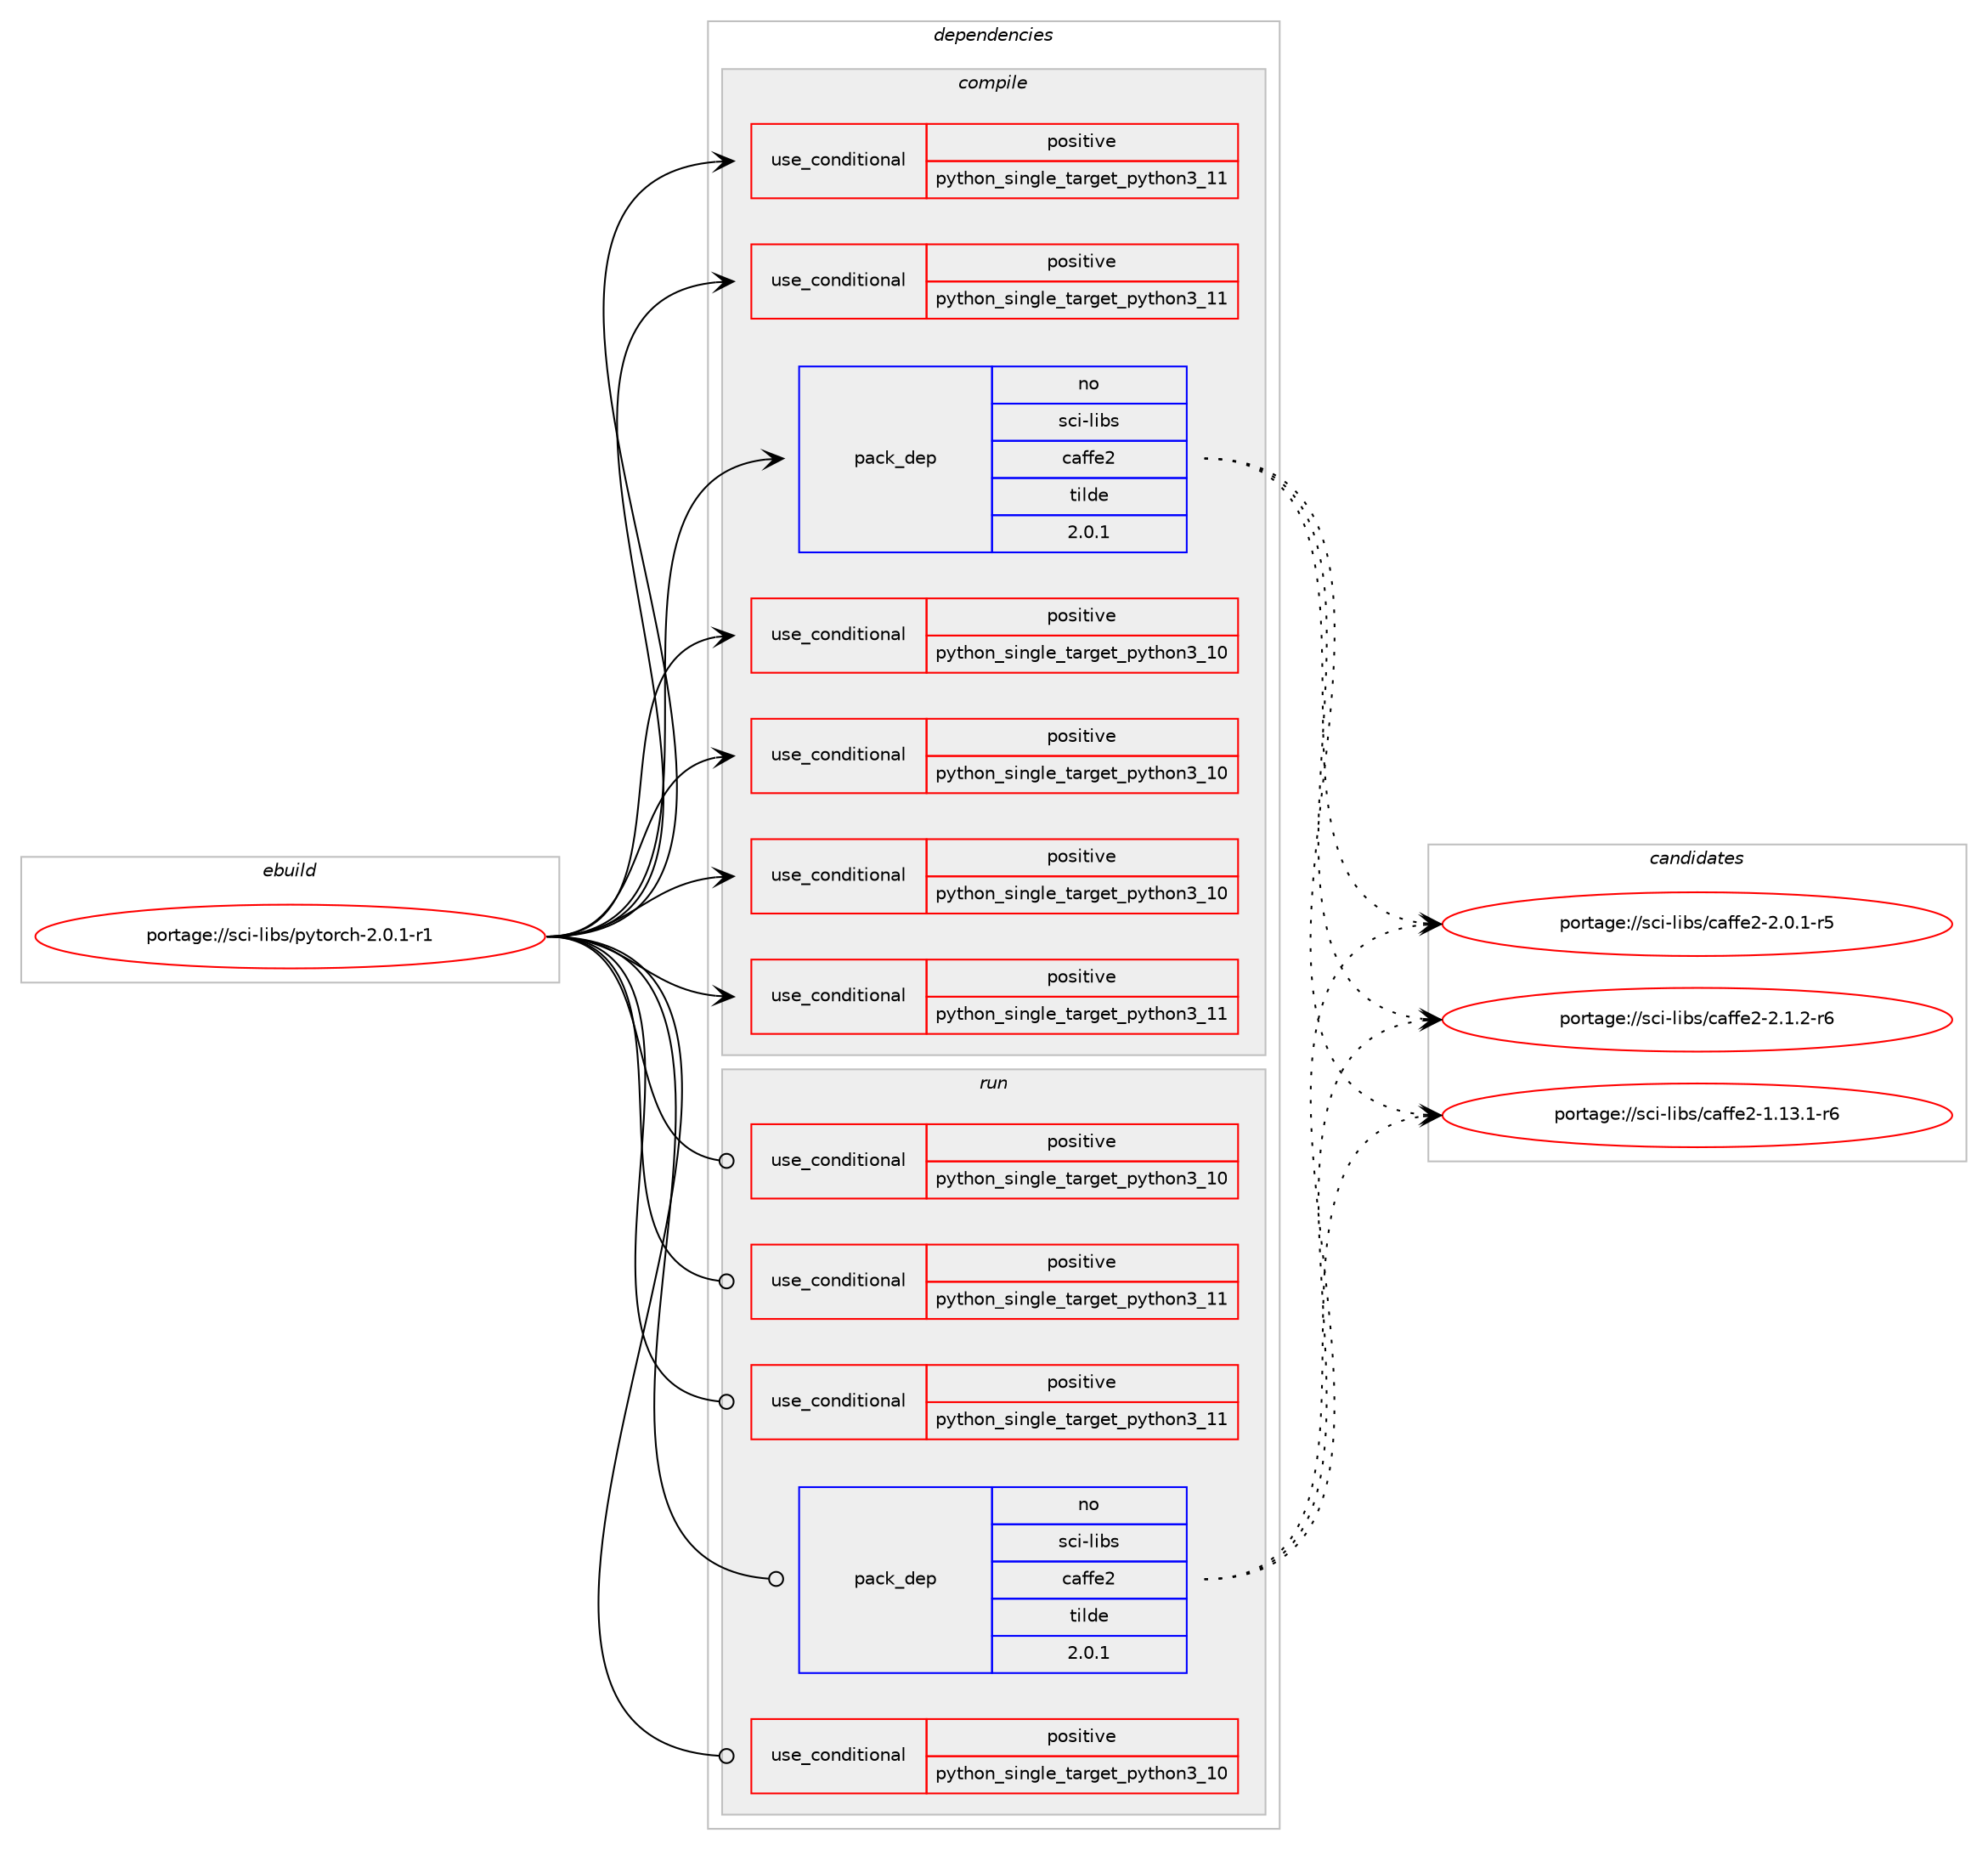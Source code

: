 digraph prolog {

# *************
# Graph options
# *************

newrank=true;
concentrate=true;
compound=true;
graph [rankdir=LR,fontname=Helvetica,fontsize=10,ranksep=1.5];#, ranksep=2.5, nodesep=0.2];
edge  [arrowhead=vee];
node  [fontname=Helvetica,fontsize=10];

# **********
# The ebuild
# **********

subgraph cluster_leftcol {
color=gray;
rank=same;
label=<<i>ebuild</i>>;
id [label="portage://sci-libs/pytorch-2.0.1-r1", color=red, width=4, href="../sci-libs/pytorch-2.0.1-r1.svg"];
}

# ****************
# The dependencies
# ****************

subgraph cluster_midcol {
color=gray;
label=<<i>dependencies</i>>;
subgraph cluster_compile {
fillcolor="#eeeeee";
style=filled;
label=<<i>compile</i>>;
subgraph cond8381 {
dependency11693 [label=<<TABLE BORDER="0" CELLBORDER="1" CELLSPACING="0" CELLPADDING="4"><TR><TD ROWSPAN="3" CELLPADDING="10">use_conditional</TD></TR><TR><TD>positive</TD></TR><TR><TD>python_single_target_python3_10</TD></TR></TABLE>>, shape=none, color=red];
# *** BEGIN UNKNOWN DEPENDENCY TYPE (TODO) ***
# dependency11693 -> package_dependency(portage://sci-libs/pytorch-2.0.1-r1,install,no,dev-lang,python,none,[,,],[slot(3.10)],[])
# *** END UNKNOWN DEPENDENCY TYPE (TODO) ***

}
id:e -> dependency11693:w [weight=20,style="solid",arrowhead="vee"];
subgraph cond8382 {
dependency11694 [label=<<TABLE BORDER="0" CELLBORDER="1" CELLSPACING="0" CELLPADDING="4"><TR><TD ROWSPAN="3" CELLPADDING="10">use_conditional</TD></TR><TR><TD>positive</TD></TR><TR><TD>python_single_target_python3_10</TD></TR></TABLE>>, shape=none, color=red];
# *** BEGIN UNKNOWN DEPENDENCY TYPE (TODO) ***
# dependency11694 -> package_dependency(portage://sci-libs/pytorch-2.0.1-r1,install,no,dev-python,pyyaml,none,[,,],[],[use(enable(python_targets_python3_10),negative)])
# *** END UNKNOWN DEPENDENCY TYPE (TODO) ***

}
id:e -> dependency11694:w [weight=20,style="solid",arrowhead="vee"];
subgraph cond8383 {
dependency11695 [label=<<TABLE BORDER="0" CELLBORDER="1" CELLSPACING="0" CELLPADDING="4"><TR><TD ROWSPAN="3" CELLPADDING="10">use_conditional</TD></TR><TR><TD>positive</TD></TR><TR><TD>python_single_target_python3_10</TD></TR></TABLE>>, shape=none, color=red];
# *** BEGIN UNKNOWN DEPENDENCY TYPE (TODO) ***
# dependency11695 -> package_dependency(portage://sci-libs/pytorch-2.0.1-r1,install,no,dev-python,typing-extensions,none,[,,],[],[use(enable(python_targets_python3_10),negative)])
# *** END UNKNOWN DEPENDENCY TYPE (TODO) ***

# *** BEGIN UNKNOWN DEPENDENCY TYPE (TODO) ***
# dependency11695 -> package_dependency(portage://sci-libs/pytorch-2.0.1-r1,install,no,dev-python,sympy,none,[,,],[],[use(enable(python_targets_python3_10),negative)])
# *** END UNKNOWN DEPENDENCY TYPE (TODO) ***

}
id:e -> dependency11695:w [weight=20,style="solid",arrowhead="vee"];
subgraph cond8384 {
dependency11696 [label=<<TABLE BORDER="0" CELLBORDER="1" CELLSPACING="0" CELLPADDING="4"><TR><TD ROWSPAN="3" CELLPADDING="10">use_conditional</TD></TR><TR><TD>positive</TD></TR><TR><TD>python_single_target_python3_11</TD></TR></TABLE>>, shape=none, color=red];
# *** BEGIN UNKNOWN DEPENDENCY TYPE (TODO) ***
# dependency11696 -> package_dependency(portage://sci-libs/pytorch-2.0.1-r1,install,no,dev-lang,python,none,[,,],[slot(3.11)],[])
# *** END UNKNOWN DEPENDENCY TYPE (TODO) ***

}
id:e -> dependency11696:w [weight=20,style="solid",arrowhead="vee"];
subgraph cond8385 {
dependency11697 [label=<<TABLE BORDER="0" CELLBORDER="1" CELLSPACING="0" CELLPADDING="4"><TR><TD ROWSPAN="3" CELLPADDING="10">use_conditional</TD></TR><TR><TD>positive</TD></TR><TR><TD>python_single_target_python3_11</TD></TR></TABLE>>, shape=none, color=red];
# *** BEGIN UNKNOWN DEPENDENCY TYPE (TODO) ***
# dependency11697 -> package_dependency(portage://sci-libs/pytorch-2.0.1-r1,install,no,dev-python,pyyaml,none,[,,],[],[use(enable(python_targets_python3_11),negative)])
# *** END UNKNOWN DEPENDENCY TYPE (TODO) ***

}
id:e -> dependency11697:w [weight=20,style="solid",arrowhead="vee"];
subgraph cond8386 {
dependency11698 [label=<<TABLE BORDER="0" CELLBORDER="1" CELLSPACING="0" CELLPADDING="4"><TR><TD ROWSPAN="3" CELLPADDING="10">use_conditional</TD></TR><TR><TD>positive</TD></TR><TR><TD>python_single_target_python3_11</TD></TR></TABLE>>, shape=none, color=red];
# *** BEGIN UNKNOWN DEPENDENCY TYPE (TODO) ***
# dependency11698 -> package_dependency(portage://sci-libs/pytorch-2.0.1-r1,install,no,dev-python,typing-extensions,none,[,,],[],[use(enable(python_targets_python3_11),negative)])
# *** END UNKNOWN DEPENDENCY TYPE (TODO) ***

# *** BEGIN UNKNOWN DEPENDENCY TYPE (TODO) ***
# dependency11698 -> package_dependency(portage://sci-libs/pytorch-2.0.1-r1,install,no,dev-python,sympy,none,[,,],[],[use(enable(python_targets_python3_11),negative)])
# *** END UNKNOWN DEPENDENCY TYPE (TODO) ***

}
id:e -> dependency11698:w [weight=20,style="solid",arrowhead="vee"];
subgraph pack3200 {
dependency11699 [label=<<TABLE BORDER="0" CELLBORDER="1" CELLSPACING="0" CELLPADDING="4" WIDTH="220"><TR><TD ROWSPAN="6" CELLPADDING="30">pack_dep</TD></TR><TR><TD WIDTH="110">no</TD></TR><TR><TD>sci-libs</TD></TR><TR><TD>caffe2</TD></TR><TR><TD>tilde</TD></TR><TR><TD>2.0.1</TD></TR></TABLE>>, shape=none, color=blue];
}
id:e -> dependency11699:w [weight=20,style="solid",arrowhead="vee"];
}
subgraph cluster_compileandrun {
fillcolor="#eeeeee";
style=filled;
label=<<i>compile and run</i>>;
}
subgraph cluster_run {
fillcolor="#eeeeee";
style=filled;
label=<<i>run</i>>;
subgraph cond8387 {
dependency11700 [label=<<TABLE BORDER="0" CELLBORDER="1" CELLSPACING="0" CELLPADDING="4"><TR><TD ROWSPAN="3" CELLPADDING="10">use_conditional</TD></TR><TR><TD>positive</TD></TR><TR><TD>python_single_target_python3_10</TD></TR></TABLE>>, shape=none, color=red];
# *** BEGIN UNKNOWN DEPENDENCY TYPE (TODO) ***
# dependency11700 -> package_dependency(portage://sci-libs/pytorch-2.0.1-r1,run,no,dev-lang,python,none,[,,],[slot(3.10)],[])
# *** END UNKNOWN DEPENDENCY TYPE (TODO) ***

}
id:e -> dependency11700:w [weight=20,style="solid",arrowhead="odot"];
subgraph cond8388 {
dependency11701 [label=<<TABLE BORDER="0" CELLBORDER="1" CELLSPACING="0" CELLPADDING="4"><TR><TD ROWSPAN="3" CELLPADDING="10">use_conditional</TD></TR><TR><TD>positive</TD></TR><TR><TD>python_single_target_python3_10</TD></TR></TABLE>>, shape=none, color=red];
# *** BEGIN UNKNOWN DEPENDENCY TYPE (TODO) ***
# dependency11701 -> package_dependency(portage://sci-libs/pytorch-2.0.1-r1,run,no,dev-python,typing-extensions,none,[,,],[],[use(enable(python_targets_python3_10),negative)])
# *** END UNKNOWN DEPENDENCY TYPE (TODO) ***

# *** BEGIN UNKNOWN DEPENDENCY TYPE (TODO) ***
# dependency11701 -> package_dependency(portage://sci-libs/pytorch-2.0.1-r1,run,no,dev-python,sympy,none,[,,],[],[use(enable(python_targets_python3_10),negative)])
# *** END UNKNOWN DEPENDENCY TYPE (TODO) ***

}
id:e -> dependency11701:w [weight=20,style="solid",arrowhead="odot"];
subgraph cond8389 {
dependency11702 [label=<<TABLE BORDER="0" CELLBORDER="1" CELLSPACING="0" CELLPADDING="4"><TR><TD ROWSPAN="3" CELLPADDING="10">use_conditional</TD></TR><TR><TD>positive</TD></TR><TR><TD>python_single_target_python3_11</TD></TR></TABLE>>, shape=none, color=red];
# *** BEGIN UNKNOWN DEPENDENCY TYPE (TODO) ***
# dependency11702 -> package_dependency(portage://sci-libs/pytorch-2.0.1-r1,run,no,dev-lang,python,none,[,,],[slot(3.11)],[])
# *** END UNKNOWN DEPENDENCY TYPE (TODO) ***

}
id:e -> dependency11702:w [weight=20,style="solid",arrowhead="odot"];
subgraph cond8390 {
dependency11703 [label=<<TABLE BORDER="0" CELLBORDER="1" CELLSPACING="0" CELLPADDING="4"><TR><TD ROWSPAN="3" CELLPADDING="10">use_conditional</TD></TR><TR><TD>positive</TD></TR><TR><TD>python_single_target_python3_11</TD></TR></TABLE>>, shape=none, color=red];
# *** BEGIN UNKNOWN DEPENDENCY TYPE (TODO) ***
# dependency11703 -> package_dependency(portage://sci-libs/pytorch-2.0.1-r1,run,no,dev-python,typing-extensions,none,[,,],[],[use(enable(python_targets_python3_11),negative)])
# *** END UNKNOWN DEPENDENCY TYPE (TODO) ***

# *** BEGIN UNKNOWN DEPENDENCY TYPE (TODO) ***
# dependency11703 -> package_dependency(portage://sci-libs/pytorch-2.0.1-r1,run,no,dev-python,sympy,none,[,,],[],[use(enable(python_targets_python3_11),negative)])
# *** END UNKNOWN DEPENDENCY TYPE (TODO) ***

}
id:e -> dependency11703:w [weight=20,style="solid",arrowhead="odot"];
subgraph pack3201 {
dependency11704 [label=<<TABLE BORDER="0" CELLBORDER="1" CELLSPACING="0" CELLPADDING="4" WIDTH="220"><TR><TD ROWSPAN="6" CELLPADDING="30">pack_dep</TD></TR><TR><TD WIDTH="110">no</TD></TR><TR><TD>sci-libs</TD></TR><TR><TD>caffe2</TD></TR><TR><TD>tilde</TD></TR><TR><TD>2.0.1</TD></TR></TABLE>>, shape=none, color=blue];
}
id:e -> dependency11704:w [weight=20,style="solid",arrowhead="odot"];
}
}

# **************
# The candidates
# **************

subgraph cluster_choices {
rank=same;
color=gray;
label=<<i>candidates</i>>;

subgraph choice3200 {
color=black;
nodesep=1;
choice11599105451081059811547999710210210150454946495146494511454 [label="portage://sci-libs/caffe2-1.13.1-r6", color=red, width=4,href="../sci-libs/caffe2-1.13.1-r6.svg"];
choice115991054510810598115479997102102101504550464846494511453 [label="portage://sci-libs/caffe2-2.0.1-r5", color=red, width=4,href="../sci-libs/caffe2-2.0.1-r5.svg"];
choice115991054510810598115479997102102101504550464946504511454 [label="portage://sci-libs/caffe2-2.1.2-r6", color=red, width=4,href="../sci-libs/caffe2-2.1.2-r6.svg"];
dependency11699:e -> choice11599105451081059811547999710210210150454946495146494511454:w [style=dotted,weight="100"];
dependency11699:e -> choice115991054510810598115479997102102101504550464846494511453:w [style=dotted,weight="100"];
dependency11699:e -> choice115991054510810598115479997102102101504550464946504511454:w [style=dotted,weight="100"];
}
subgraph choice3201 {
color=black;
nodesep=1;
choice11599105451081059811547999710210210150454946495146494511454 [label="portage://sci-libs/caffe2-1.13.1-r6", color=red, width=4,href="../sci-libs/caffe2-1.13.1-r6.svg"];
choice115991054510810598115479997102102101504550464846494511453 [label="portage://sci-libs/caffe2-2.0.1-r5", color=red, width=4,href="../sci-libs/caffe2-2.0.1-r5.svg"];
choice115991054510810598115479997102102101504550464946504511454 [label="portage://sci-libs/caffe2-2.1.2-r6", color=red, width=4,href="../sci-libs/caffe2-2.1.2-r6.svg"];
dependency11704:e -> choice11599105451081059811547999710210210150454946495146494511454:w [style=dotted,weight="100"];
dependency11704:e -> choice115991054510810598115479997102102101504550464846494511453:w [style=dotted,weight="100"];
dependency11704:e -> choice115991054510810598115479997102102101504550464946504511454:w [style=dotted,weight="100"];
}
}

}
